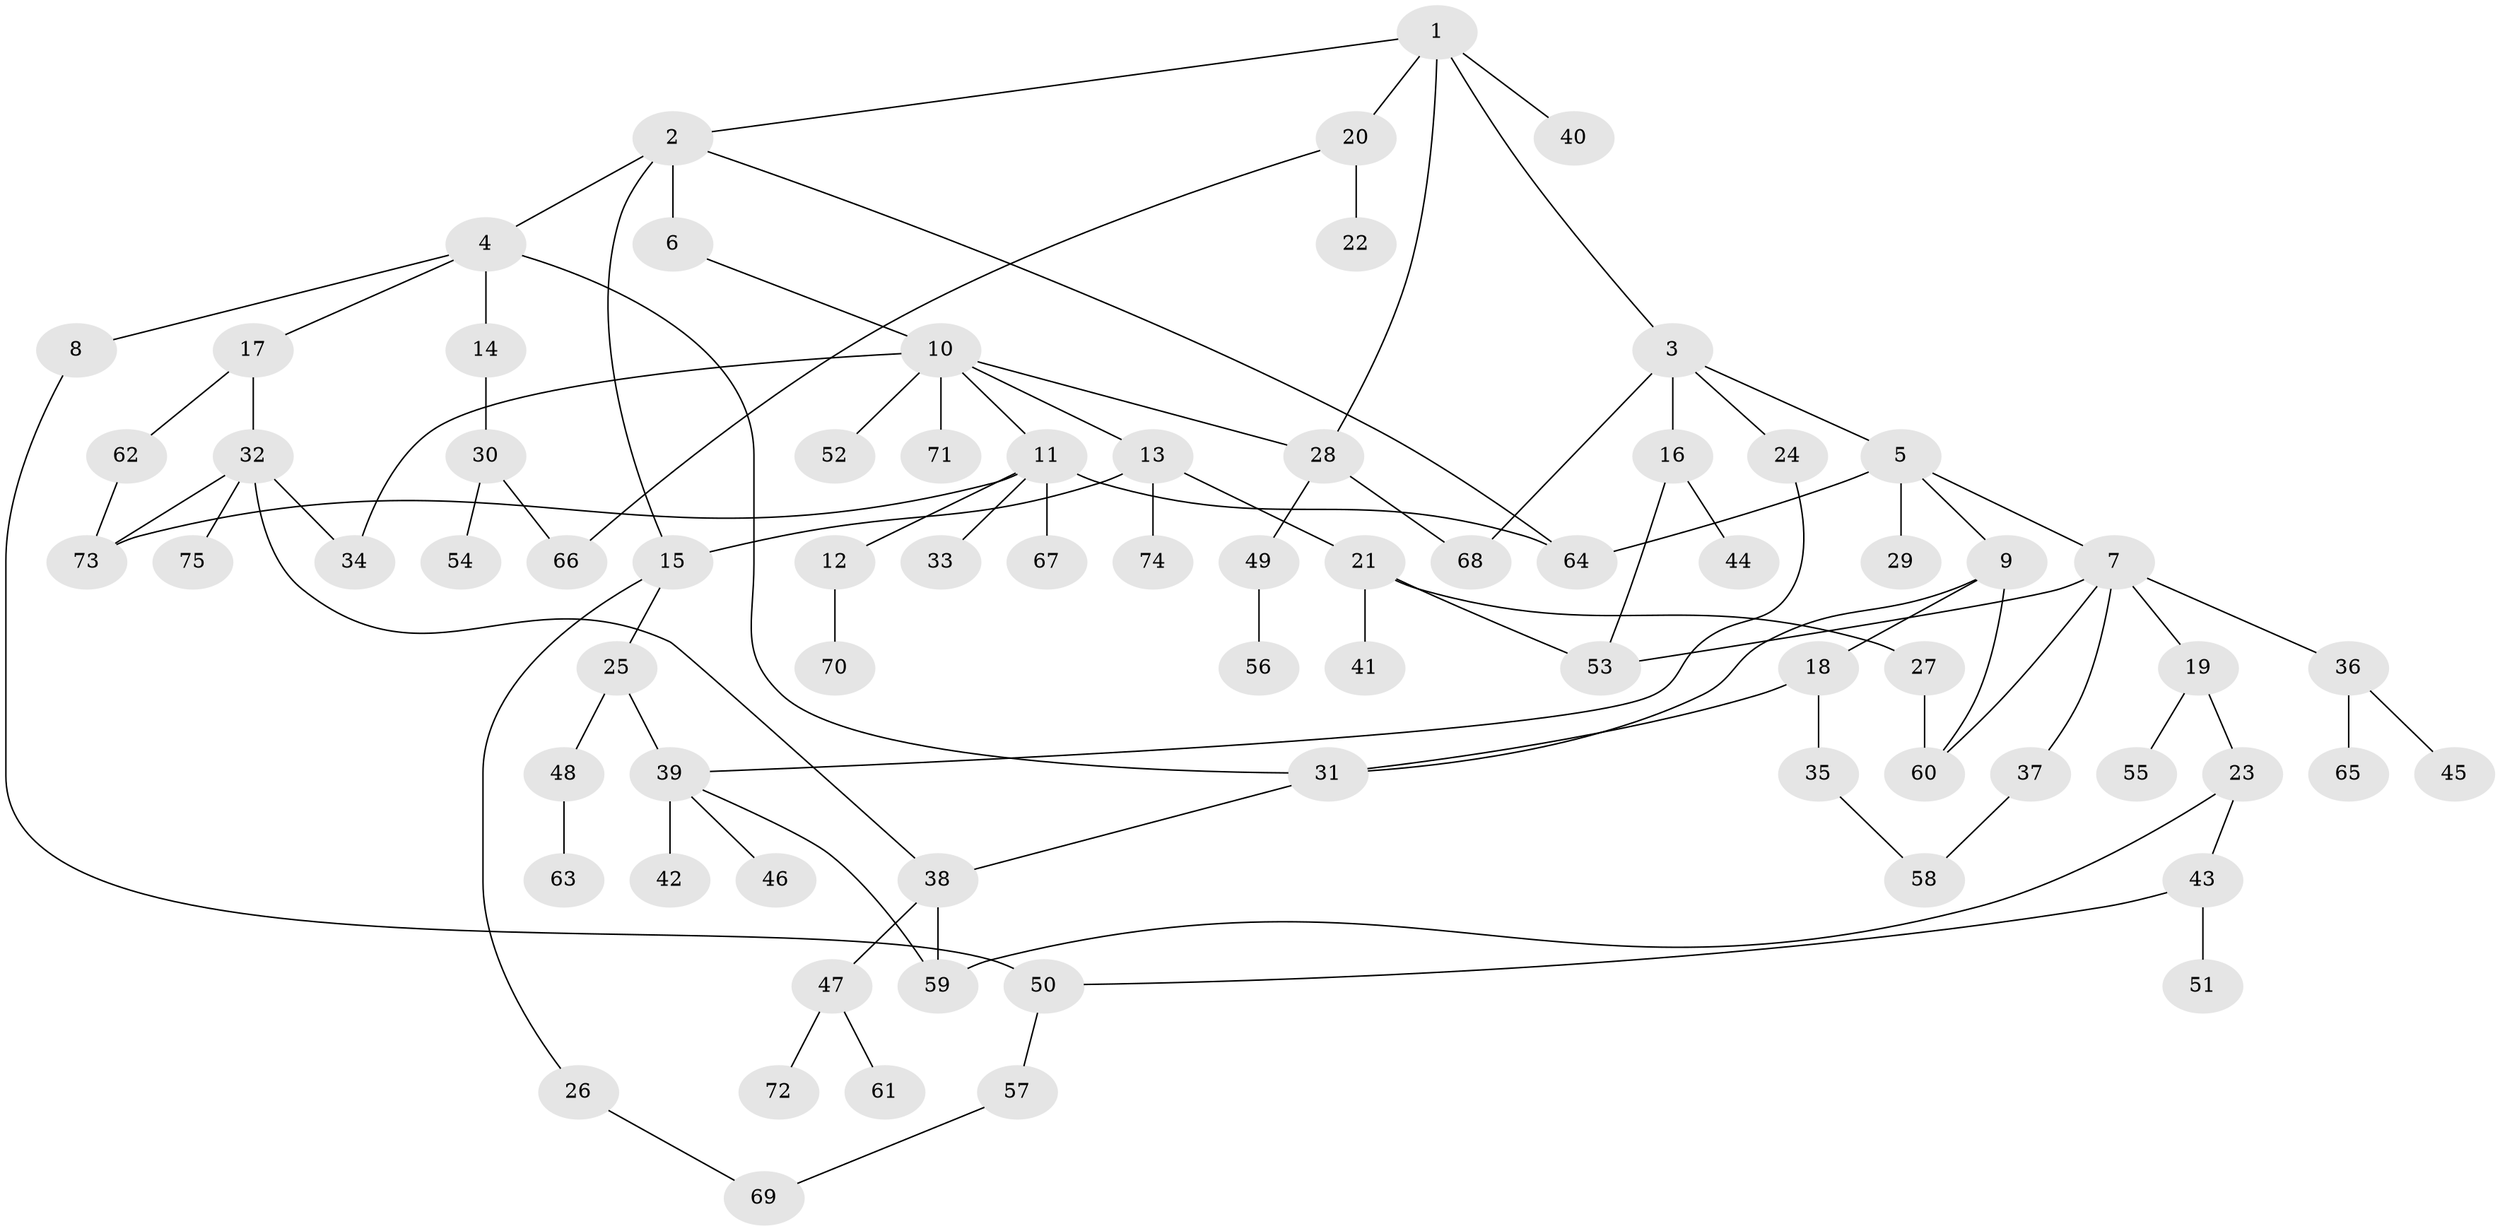 // Generated by graph-tools (version 1.1) at 2025/10/02/27/25 16:10:54]
// undirected, 75 vertices, 96 edges
graph export_dot {
graph [start="1"]
  node [color=gray90,style=filled];
  1;
  2;
  3;
  4;
  5;
  6;
  7;
  8;
  9;
  10;
  11;
  12;
  13;
  14;
  15;
  16;
  17;
  18;
  19;
  20;
  21;
  22;
  23;
  24;
  25;
  26;
  27;
  28;
  29;
  30;
  31;
  32;
  33;
  34;
  35;
  36;
  37;
  38;
  39;
  40;
  41;
  42;
  43;
  44;
  45;
  46;
  47;
  48;
  49;
  50;
  51;
  52;
  53;
  54;
  55;
  56;
  57;
  58;
  59;
  60;
  61;
  62;
  63;
  64;
  65;
  66;
  67;
  68;
  69;
  70;
  71;
  72;
  73;
  74;
  75;
  1 -- 2;
  1 -- 3;
  1 -- 20;
  1 -- 40;
  1 -- 28;
  2 -- 4;
  2 -- 6;
  2 -- 15;
  2 -- 64;
  3 -- 5;
  3 -- 16;
  3 -- 24;
  3 -- 68;
  4 -- 8;
  4 -- 14;
  4 -- 17;
  4 -- 31;
  5 -- 7;
  5 -- 9;
  5 -- 29;
  5 -- 64;
  6 -- 10;
  7 -- 19;
  7 -- 36;
  7 -- 37;
  7 -- 60;
  7 -- 53;
  8 -- 50;
  9 -- 18;
  9 -- 31;
  9 -- 60;
  10 -- 11;
  10 -- 13;
  10 -- 28;
  10 -- 34;
  10 -- 52;
  10 -- 71;
  11 -- 12;
  11 -- 33;
  11 -- 67;
  11 -- 73;
  11 -- 64;
  12 -- 70;
  13 -- 21;
  13 -- 74;
  13 -- 15;
  14 -- 30;
  15 -- 25;
  15 -- 26;
  16 -- 44;
  16 -- 53;
  17 -- 32;
  17 -- 62;
  18 -- 35;
  18 -- 31;
  19 -- 23;
  19 -- 55;
  20 -- 22;
  20 -- 66;
  21 -- 27;
  21 -- 41;
  21 -- 53;
  23 -- 43;
  23 -- 59;
  24 -- 39;
  25 -- 39;
  25 -- 48;
  26 -- 69;
  27 -- 60;
  28 -- 49;
  28 -- 68;
  30 -- 54;
  30 -- 66;
  31 -- 38;
  32 -- 38;
  32 -- 75;
  32 -- 34;
  32 -- 73;
  35 -- 58;
  36 -- 45;
  36 -- 65;
  37 -- 58;
  38 -- 47;
  38 -- 59;
  39 -- 42;
  39 -- 46;
  39 -- 59;
  43 -- 51;
  43 -- 50;
  47 -- 61;
  47 -- 72;
  48 -- 63;
  49 -- 56;
  50 -- 57;
  57 -- 69;
  62 -- 73;
}
